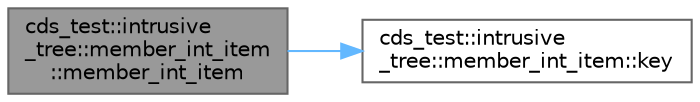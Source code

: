 digraph "cds_test::intrusive_tree::member_int_item::member_int_item"
{
 // LATEX_PDF_SIZE
  bgcolor="transparent";
  edge [fontname=Helvetica,fontsize=10,labelfontname=Helvetica,labelfontsize=10];
  node [fontname=Helvetica,fontsize=10,shape=box,height=0.2,width=0.4];
  rankdir="LR";
  Node1 [id="Node000001",label="cds_test::intrusive\l_tree::member_int_item\l::member_int_item",height=0.2,width=0.4,color="gray40", fillcolor="grey60", style="filled", fontcolor="black",tooltip=" "];
  Node1 -> Node2 [id="edge1_Node000001_Node000002",color="steelblue1",style="solid",tooltip=" "];
  Node2 [id="Node000002",label="cds_test::intrusive\l_tree::member_int_item::key",height=0.2,width=0.4,color="grey40", fillcolor="white", style="filled",URL="$structcds__test_1_1intrusive__tree_1_1member__int__item.html#ad96ce60993d2eb521461a161bb5471e2",tooltip=" "];
}
